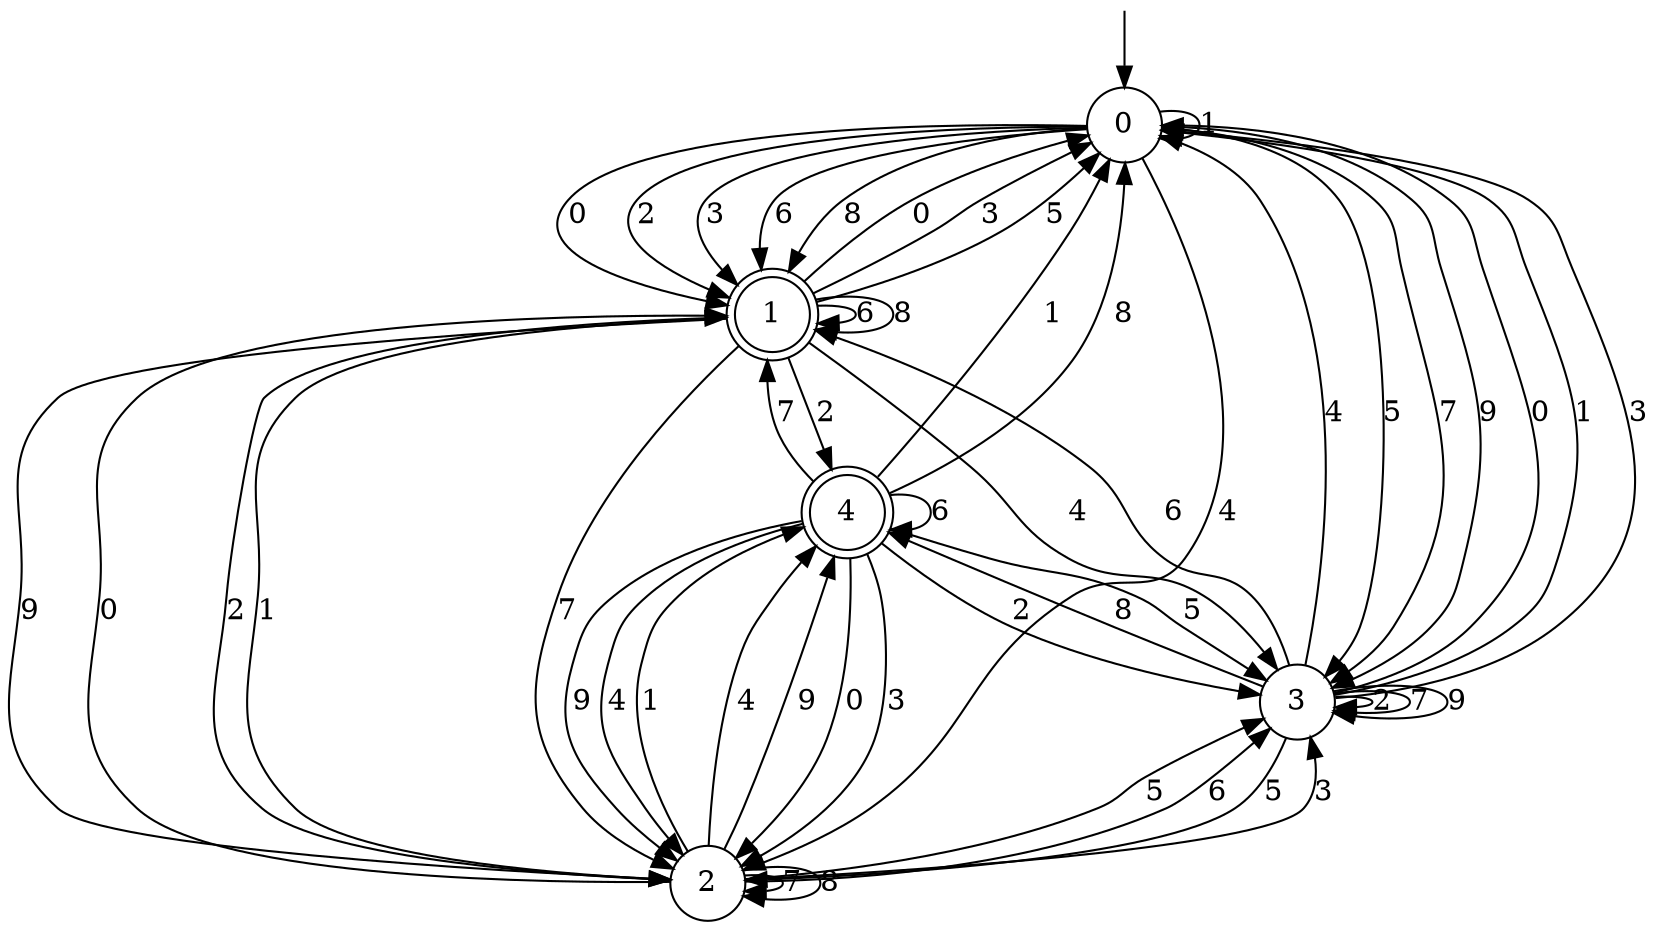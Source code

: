 digraph g {

	s0 [shape="circle" label="0"];
	s1 [shape="doublecircle" label="1"];
	s2 [shape="circle" label="2"];
	s3 [shape="circle" label="3"];
	s4 [shape="doublecircle" label="4"];
	s0 -> s1 [label="0"];
	s0 -> s0 [label="1"];
	s0 -> s1 [label="2"];
	s0 -> s1 [label="3"];
	s0 -> s2 [label="4"];
	s0 -> s3 [label="5"];
	s0 -> s1 [label="6"];
	s0 -> s3 [label="7"];
	s0 -> s1 [label="8"];
	s0 -> s3 [label="9"];
	s1 -> s0 [label="0"];
	s1 -> s2 [label="1"];
	s1 -> s4 [label="2"];
	s1 -> s0 [label="3"];
	s1 -> s3 [label="4"];
	s1 -> s0 [label="5"];
	s1 -> s1 [label="6"];
	s1 -> s2 [label="7"];
	s1 -> s1 [label="8"];
	s1 -> s2 [label="9"];
	s2 -> s1 [label="0"];
	s2 -> s4 [label="1"];
	s2 -> s1 [label="2"];
	s2 -> s3 [label="3"];
	s2 -> s4 [label="4"];
	s2 -> s3 [label="5"];
	s2 -> s3 [label="6"];
	s2 -> s2 [label="7"];
	s2 -> s2 [label="8"];
	s2 -> s4 [label="9"];
	s3 -> s0 [label="0"];
	s3 -> s0 [label="1"];
	s3 -> s3 [label="2"];
	s3 -> s0 [label="3"];
	s3 -> s0 [label="4"];
	s3 -> s2 [label="5"];
	s3 -> s1 [label="6"];
	s3 -> s3 [label="7"];
	s3 -> s4 [label="8"];
	s3 -> s3 [label="9"];
	s4 -> s2 [label="0"];
	s4 -> s0 [label="1"];
	s4 -> s3 [label="2"];
	s4 -> s2 [label="3"];
	s4 -> s2 [label="4"];
	s4 -> s3 [label="5"];
	s4 -> s4 [label="6"];
	s4 -> s1 [label="7"];
	s4 -> s0 [label="8"];
	s4 -> s2 [label="9"];

__start0 [label="" shape="none" width="0" height="0"];
__start0 -> s0;

}
